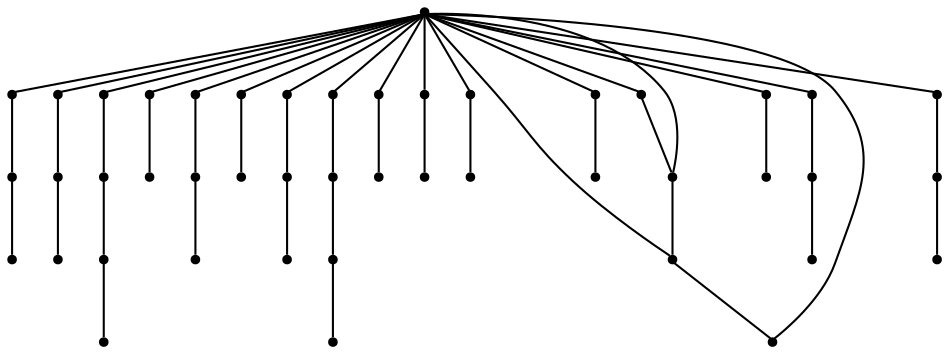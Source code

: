 graph {
  node [shape=point,comment="{\"directed\":false,\"doi\":\"10.4230/LIPIcs.GD.2024.24\",\"figure\":\"2 (1)\"}"]

  v0 [pos="1996.4304387254303,709.5996386726803"]
  v1 [pos="2009.3468100385912,732.4408884734927"]
  v2 [pos="1972.218498750436,665.3594638979345"]
  v3 [pos="1985.5560650710418,687.78705862607"]
  v4 [pos="1915.510375036322,602.851070540065"]
  v5 [pos="1889.591650883492,593.093172450773"]
  v6 [pos="1854.9341001621858,676.8652231577496"]
  v7 [pos="1860.6881212830676,698.6782800585015"]
  v8 [pos="1848.468950765108,654.4370879949204"]
  v9 [pos="1806.8764048495018,591.9275501871111"]
  v10 [pos="1780.9575535050644,582.1701925325128"]
  v11 [pos="1867.440914499966,721.5196570204182"]
  v12 [pos="1723.654681835398,205.82720796859508"]
  v13 [pos="1590.0522995893982,778.2011470904699"]
  v14 [pos="1455.808808046999,541.827569188779"]
  v15 [pos="1668.2441668985612,576.1418024747422"]
  v16 [pos="1720.079580138505,625.4865736739266"]
  v17 [pos="1719.7755921971511,648.4086343565975"]
  v18 [pos="1720.2261048700695,593.4206122946534"]
  v19 [pos="1585.6258408693036,571.0608580157259"]
  v20 [pos="1611.6868924306586,578.5812293116511"]
  v21 [pos="1602.4460405883233,610.6482715603119"]
  v22 [pos="1832.9374564108568,599.449002352424"]
  v23 [pos="1842.186957282486,631.5149637316972"]
  v24 [pos="1428.5461773718491,757.2439797932901"]
  v25 [pos="1559.7069895248662,561.3030235069859"]
  v26 [pos="1941.5715537892845,610.3703609666028"]
  v27 [pos="1960.1651860883449,642.4378800694051"]
  v28 [pos="1488.1818703102902,591.1717999532696"]
  v29 [pos="1474.1266889415176,614.0933837817989"]
  v30 [pos="1507.7885837611846,559.1052981393025"]
  v31 [pos="1694.162891051391,585.8991601293405"]
  v32 [pos="1931.2702419214104,821.4060397335838"]
  v33 [pos="1481.7275321998293,551.5849268433772"]
  v34 [pos="1761.1117834283227,800.3884709118047"]
  v35 [pos="1719.8834506801086,692.6498264201787"]
  v36 [pos="1720.0180829963942,715.4912033820954"]
  v37 [pos="1719.993344228782,670.8362926652852"]
  v38 [pos="1582.5764220852207,677.8099665830348"]
  v39 [pos="1575.942171446289,700.6507395297056"]
  v40 [pos="1589.2420254553417,655.996909682283"]
  v41 [pos="1595.371007434429,633.570395823535"]
  v42 [pos="1460.8062934878922,636.5221229598742"]
  v43 [pos="1446.9471143859091,658.33457584538"]
  v44 [pos="1433.7549916682065,681.1759528072968"]

  v0 -- v1 [id="-1",pos="1996.4304387254303,709.5996386726803 2009.3468100385912,732.4408884734927 2009.3468100385912,732.4408884734927 2009.3468100385912,732.4408884734927"]
  v24 -- v13 [id="-3",pos="1428.5461773718491,757.2439797932901 1590.0522995893982,778.2011470904699 1590.0522995893982,778.2011470904699 1590.0522995893982,778.2011470904699"]
  v13 -- v34 [id="-4",pos="1590.0522995893982,778.2011470904699 1761.1117834283227,800.3884709118047 1761.1117834283227,800.3884709118047 1761.1117834283227,800.3884709118047"]
  v34 -- v32 [id="-5",pos="1761.1117834283227,800.3884709118047 1931.2702419214104,821.4060397335838 1931.2702419214104,821.4060397335838 1931.2702419214104,821.4060397335838"]
  v14 -- v44 [id="-7",pos="1455.808808046999,541.827569188779 1433.7549916682065,681.1759528072968 1433.7549916682065,681.1759528072968 1433.7549916682065,681.1759528072968"]
  v42 -- v43 [id="-8",pos="1460.8062934878922,636.5221229598742 1446.9471143859091,658.33457584538 1446.9471143859091,658.33457584538 1446.9471143859091,658.33457584538"]
  v33 -- v42 [id="-9",pos="1481.7275321998293,551.5849268433772 1460.8062934878922,636.5221229598742 1460.8062934878922,636.5221229598742 1460.8062934878922,636.5221229598742"]
  v25 -- v40 [id="-10",pos="1559.7069895248662,561.3030235069859 1589.2420254553417,655.996909682283 1589.2420254553417,655.996909682283 1589.2420254553417,655.996909682283"]
  v19 -- v41 [id="-11",pos="1585.6258408693036,571.0608580157259 1595.371007434429,633.570395823535 1595.371007434429,633.570395823535 1595.371007434429,633.570395823535"]
  v40 -- v38 [id="-12",pos="1589.2420254553417,655.996909682283 1582.5764220852207,677.8099665830348 1582.5764220852207,677.8099665830348 1582.5764220852207,677.8099665830348"]
  v38 -- v39 [id="-13",pos="1582.5764220852207,677.8099665830348 1575.942171446289,700.6507395297056 1575.942171446289,700.6507395297056 1575.942171446289,700.6507395297056"]
  v15 -- v35 [id="-14",pos="1668.2441668985612,576.1418024747422 1719.8834506801086,692.6498264201787 1719.8834506801086,692.6498264201787 1719.8834506801086,692.6498264201787"]
  v31 -- v37 [id="-15",pos="1694.162891051391,585.8991601293405 1719.993344228782,670.8362926652852 1719.993344228782,670.8362926652852 1719.993344228782,670.8362926652852"]
  v35 -- v36 [id="-16",pos="1719.8834506801086,692.6498264201787 1720.0180829963942,715.4912033820954 1720.0180829963942,715.4912033820954 1720.0180829963942,715.4912033820954"]
  v12 -- v34 [id="-17",pos="1723.654681835398,205.82720796859508 1761.1117834283227,800.3884709118047 1761.1117834283227,800.3884709118047 1761.1117834283227,800.3884709118047"]
  v12 -- v33 [id="-18",pos="1723.654681835398,205.82720796859508 1481.7275321998293,551.5849268433772 1481.7275321998293,551.5849268433772 1481.7275321998293,551.5849268433772"]
  v12 -- v32 [id="-19",pos="1723.654681835398,205.82720796859508 1931.2702419214104,821.4060397335838 1931.2702419214104,821.4060397335838 1931.2702419214104,821.4060397335838"]
  v12 -- v31 [id="-20",pos="1723.654681835398,205.82720796859508 1694.162891051391,585.8991601293405 1694.162891051391,585.8991601293405 1694.162891051391,585.8991601293405"]
  v12 -- v30 [id="-21",pos="1723.654681835398,205.82720796859508 1507.7885837611846,559.1052981393025 1507.7885837611846,559.1052981393025 1507.7885837611846,559.1052981393025"]
  v30 -- v28 [id="-22",pos="1507.7885837611846,559.1052981393025 1488.1818703102902,591.1717999532696 1488.1818703102902,591.1717999532696 1488.1818703102902,591.1717999532696"]
  v28 -- v29 [id="-23",pos="1488.1818703102902,591.1717999532696 1474.1266889415176,614.0933837817989 1474.1266889415176,614.0933837817989 1474.1266889415176,614.0933837817989"]
  v12 -- v4 [id="-24",pos="1723.654681835398,205.82720796859508 1915.510375036322,602.851070540065 1915.510375036322,602.851070540065 1915.510375036322,602.851070540065"]
  v12 -- v26 [id="-25",pos="1723.654681835398,205.82720796859508 1941.5715537892845,610.3703609666028 1941.5715537892845,610.3703609666028 1941.5715537892845,610.3703609666028"]
  v26 -- v27 [id="-26",pos="1941.5715537892845,610.3703609666028 1960.1651860883449,642.4378800694051 1960.1651860883449,642.4378800694051 1960.1651860883449,642.4378800694051"]
  v12 -- v25 [id="-27",pos="1723.654681835398,205.82720796859508 1559.7069895248662,561.3030235069859 1559.7069895248662,561.3030235069859 1559.7069895248662,561.3030235069859"]
  v12 -- v10 [id="-28",pos="1723.654681835398,205.82720796859508 1780.9575535050644,582.1701925325128 1780.9575535050644,582.1701925325128 1780.9575535050644,582.1701925325128"]
  v12 -- v24 [id="-29",pos="1723.654681835398,205.82720796859508 1428.5461773718491,757.2439797932901 1428.5461773718491,757.2439797932901 1428.5461773718491,757.2439797932901"]
  v12 -- v22 [id="-30",pos="1723.654681835398,205.82720796859508 1832.9374564108568,599.449002352424 1832.9374564108568,599.449002352424 1832.9374564108568,599.449002352424"]
  v22 -- v23 [id="-31",pos="1832.9374564108568,599.449002352424 1842.186957282486,631.5149637316972 1842.186957282486,631.5149637316972 1842.186957282486,631.5149637316972"]
  v12 -- v20 [id="-32",pos="1723.654681835398,205.82720796859508 1611.6868924306586,578.5812293116511 1611.6868924306586,578.5812293116511 1611.6868924306586,578.5812293116511"]
  v20 -- v21 [id="-33",pos="1611.6868924306586,578.5812293116511 1602.4460405883233,610.6482715603119 1602.4460405883233,610.6482715603119 1602.4460405883233,610.6482715603119"]
  v12 -- v19 [id="-34",pos="1723.654681835398,205.82720796859508 1585.6258408693036,571.0608580157259 1585.6258408693036,571.0608580157259 1585.6258408693036,571.0608580157259"]
  v12 -- v18 [id="-35",pos="1723.654681835398,205.82720796859508 1720.2261048700695,593.4206122946534 1720.2261048700695,593.4206122946534 1720.2261048700695,593.4206122946534"]
  v18 -- v16 [id="-36",pos="1720.2261048700695,593.4206122946534 1720.079580138505,625.4865736739266 1720.079580138505,625.4865736739266 1720.079580138505,625.4865736739266"]
  v16 -- v17 [id="-37",pos="1720.079580138505,625.4865736739266 1719.7755921971511,648.4086343565975 1719.7755921971511,648.4086343565975 1719.7755921971511,648.4086343565975"]
  v12 -- v9 [id="-38",pos="1723.654681835398,205.82720796859508 1806.8764048495018,591.9275501871111 1806.8764048495018,591.9275501871111 1806.8764048495018,591.9275501871111"]
  v12 -- v15 [id="-39",pos="1723.654681835398,205.82720796859508 1668.2441668985612,576.1418024747422 1668.2441668985612,576.1418024747422 1668.2441668985612,576.1418024747422"]
  v12 -- v14 [id="-40",pos="1723.654681835398,205.82720796859508 1455.808808046999,541.827569188779 1455.808808046999,541.827569188779 1455.808808046999,541.827569188779"]
  v12 -- v13 [id="-41",pos="1723.654681835398,205.82720796859508 1590.0522995893982,778.2011470904699 1590.0522995893982,778.2011470904699 1590.0522995893982,778.2011470904699"]
  v12 -- v5 [id="-42",pos="1723.654681835398,205.82720796859508 1889.591650883492,593.093172450773 1889.591650883492,593.093172450773 1889.591650883492,593.093172450773"]
  v10 -- v11 [id="-43",pos="1780.9575535050644,582.1701925325128 1867.440914499966,721.5196570204182 1867.440914499966,721.5196570204182 1867.440914499966,721.5196570204182"]
  v9 -- v8 [id="-44",pos="1806.8764048495018,591.9275501871111 1848.468950765108,654.4370879949204 1848.468950765108,654.4370879949204 1848.468950765108,654.4370879949204"]
  v8 -- v6 [id="-45",pos="1848.468950765108,654.4370879949204 1854.9341001621858,676.8652231577496 1854.9341001621858,676.8652231577496 1854.9341001621858,676.8652231577496"]
  v6 -- v7 [id="-46",pos="1854.9341001621858,676.8652231577496 1860.6881212830676,698.6782800585015 1860.6881212830676,698.6782800585015 1860.6881212830676,698.6782800585015"]
  v5 -- v0 [id="-47",pos="1889.591650883492,593.093172450773 1996.4304387254303,709.5996386726803 1996.4304387254303,709.5996386726803 1996.4304387254303,709.5996386726803"]
  v4 -- v2 [id="-48",pos="1915.510375036322,602.851070540065 1972.218498750436,665.3594638979345 1972.218498750436,665.3594638979345 1972.218498750436,665.3594638979345"]
  v2 -- v3 [id="-49",pos="1972.218498750436,665.3594638979345 1985.5560650710418,687.78705862607 1985.5560650710418,687.78705862607 1985.5560650710418,687.78705862607"]
}